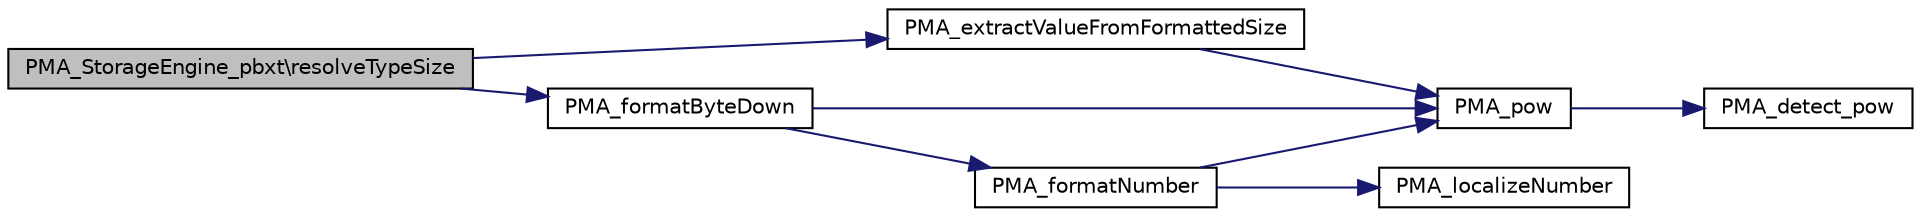 digraph G
{
  edge [fontname="Helvetica",fontsize="10",labelfontname="Helvetica",labelfontsize="10"];
  node [fontname="Helvetica",fontsize="10",shape=record];
  rankdir="LR";
  Node1 [label="PMA_StorageEngine_pbxt\\resolveTypeSize",height=0.2,width=0.4,color="black", fillcolor="grey75", style="filled" fontcolor="black"];
  Node1 -> Node2 [color="midnightblue",fontsize="10",style="solid",fontname="Helvetica"];
  Node2 [label="PMA_extractValueFromFormattedSize",height=0.2,width=0.4,color="black", fillcolor="white", style="filled",URL="$common_8lib_8php.html#ad3516e10952c7ae6f9fa94e1b7cba2a7",tooltip="Returns the number of bytes when a formatted size is given."];
  Node2 -> Node3 [color="midnightblue",fontsize="10",style="solid",fontname="Helvetica"];
  Node3 [label="PMA_pow",height=0.2,width=0.4,color="black", fillcolor="white", style="filled",URL="$common_8lib_8php.html#aaade54960e4ce59a18b04f1cfd724b77",tooltip="Exponential expression / raise number into power."];
  Node3 -> Node4 [color="midnightblue",fontsize="10",style="solid",fontname="Helvetica"];
  Node4 [label="PMA_detect_pow",height=0.2,width=0.4,color="black", fillcolor="white", style="filled",URL="$common_8lib_8php.html#a028dd5a1e5c9d32af39c3af1bde8b068",tooltip="Detects which function to use for PMA_pow."];
  Node1 -> Node5 [color="midnightblue",fontsize="10",style="solid",fontname="Helvetica"];
  Node5 [label="PMA_formatByteDown",height=0.2,width=0.4,color="black", fillcolor="white", style="filled",URL="$common_8lib_8php.html#a90de48fb0bb54fca6db6a407aa2ab8cf",tooltip="Formats $value to byte view."];
  Node5 -> Node3 [color="midnightblue",fontsize="10",style="solid",fontname="Helvetica"];
  Node5 -> Node6 [color="midnightblue",fontsize="10",style="solid",fontname="Helvetica"];
  Node6 [label="PMA_formatNumber",height=0.2,width=0.4,color="black", fillcolor="white", style="filled",URL="$common_8lib_8php.html#abeaeabaf95ad63e5163642ff03ec6879",tooltip="Formats $value to the given length and appends SI prefixes with a $length of 0 no truncation occurs..."];
  Node6 -> Node3 [color="midnightblue",fontsize="10",style="solid",fontname="Helvetica"];
  Node6 -> Node7 [color="midnightblue",fontsize="10",style="solid",fontname="Helvetica"];
  Node7 [label="PMA_localizeNumber",height=0.2,width=0.4,color="black", fillcolor="white", style="filled",URL="$common_8lib_8php.html#ab4019f8f649e81f8d6525969fdba212e",tooltip="Changes thousands and decimal separators to locale specific values."];
}
